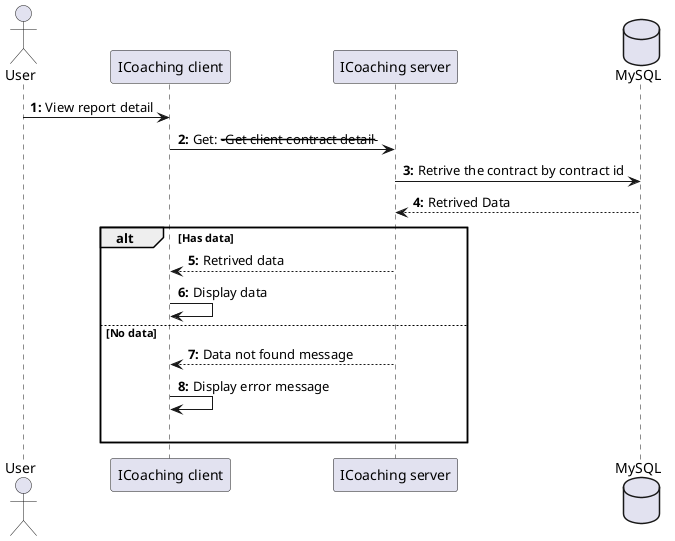 @startuml ViewContractDetail

actor User as user
participant "ICoaching client" as client
participant "ICoaching server" as server 
database "MySQL" as db

autonumber "<b>0:"

user -> client : View report detail
client -> server : Get: ---Get client contract detail--- 
server -> db : Retrive the contract by contract id
db --> server : Retrived Data

alt Has data
    server --> client : Retrived data
    client -> client : Display data

else No data
    server --> client : Data not found message
    client -> client : Display error message 
    |||
end 
@enduml
